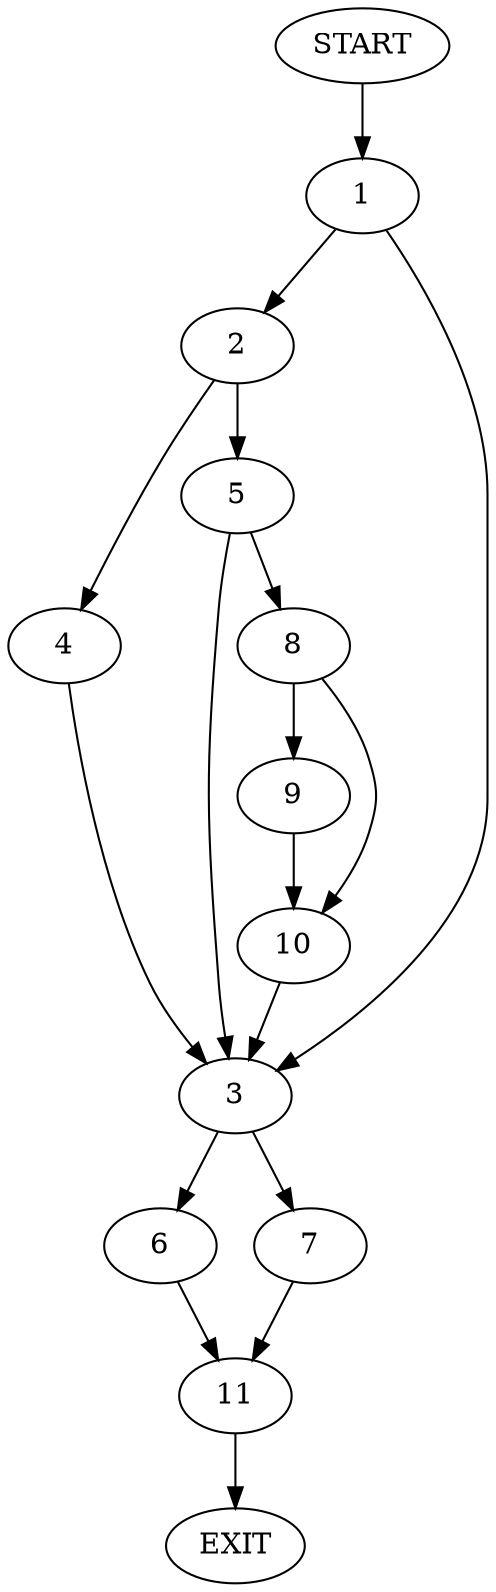 digraph {
0 [label="START"]
12 [label="EXIT"]
0 -> 1
1 -> 2
1 -> 3
2 -> 4
2 -> 5
3 -> 6
3 -> 7
4 -> 3
5 -> 3
5 -> 8
8 -> 9
8 -> 10
10 -> 3
9 -> 10
7 -> 11
6 -> 11
11 -> 12
}
